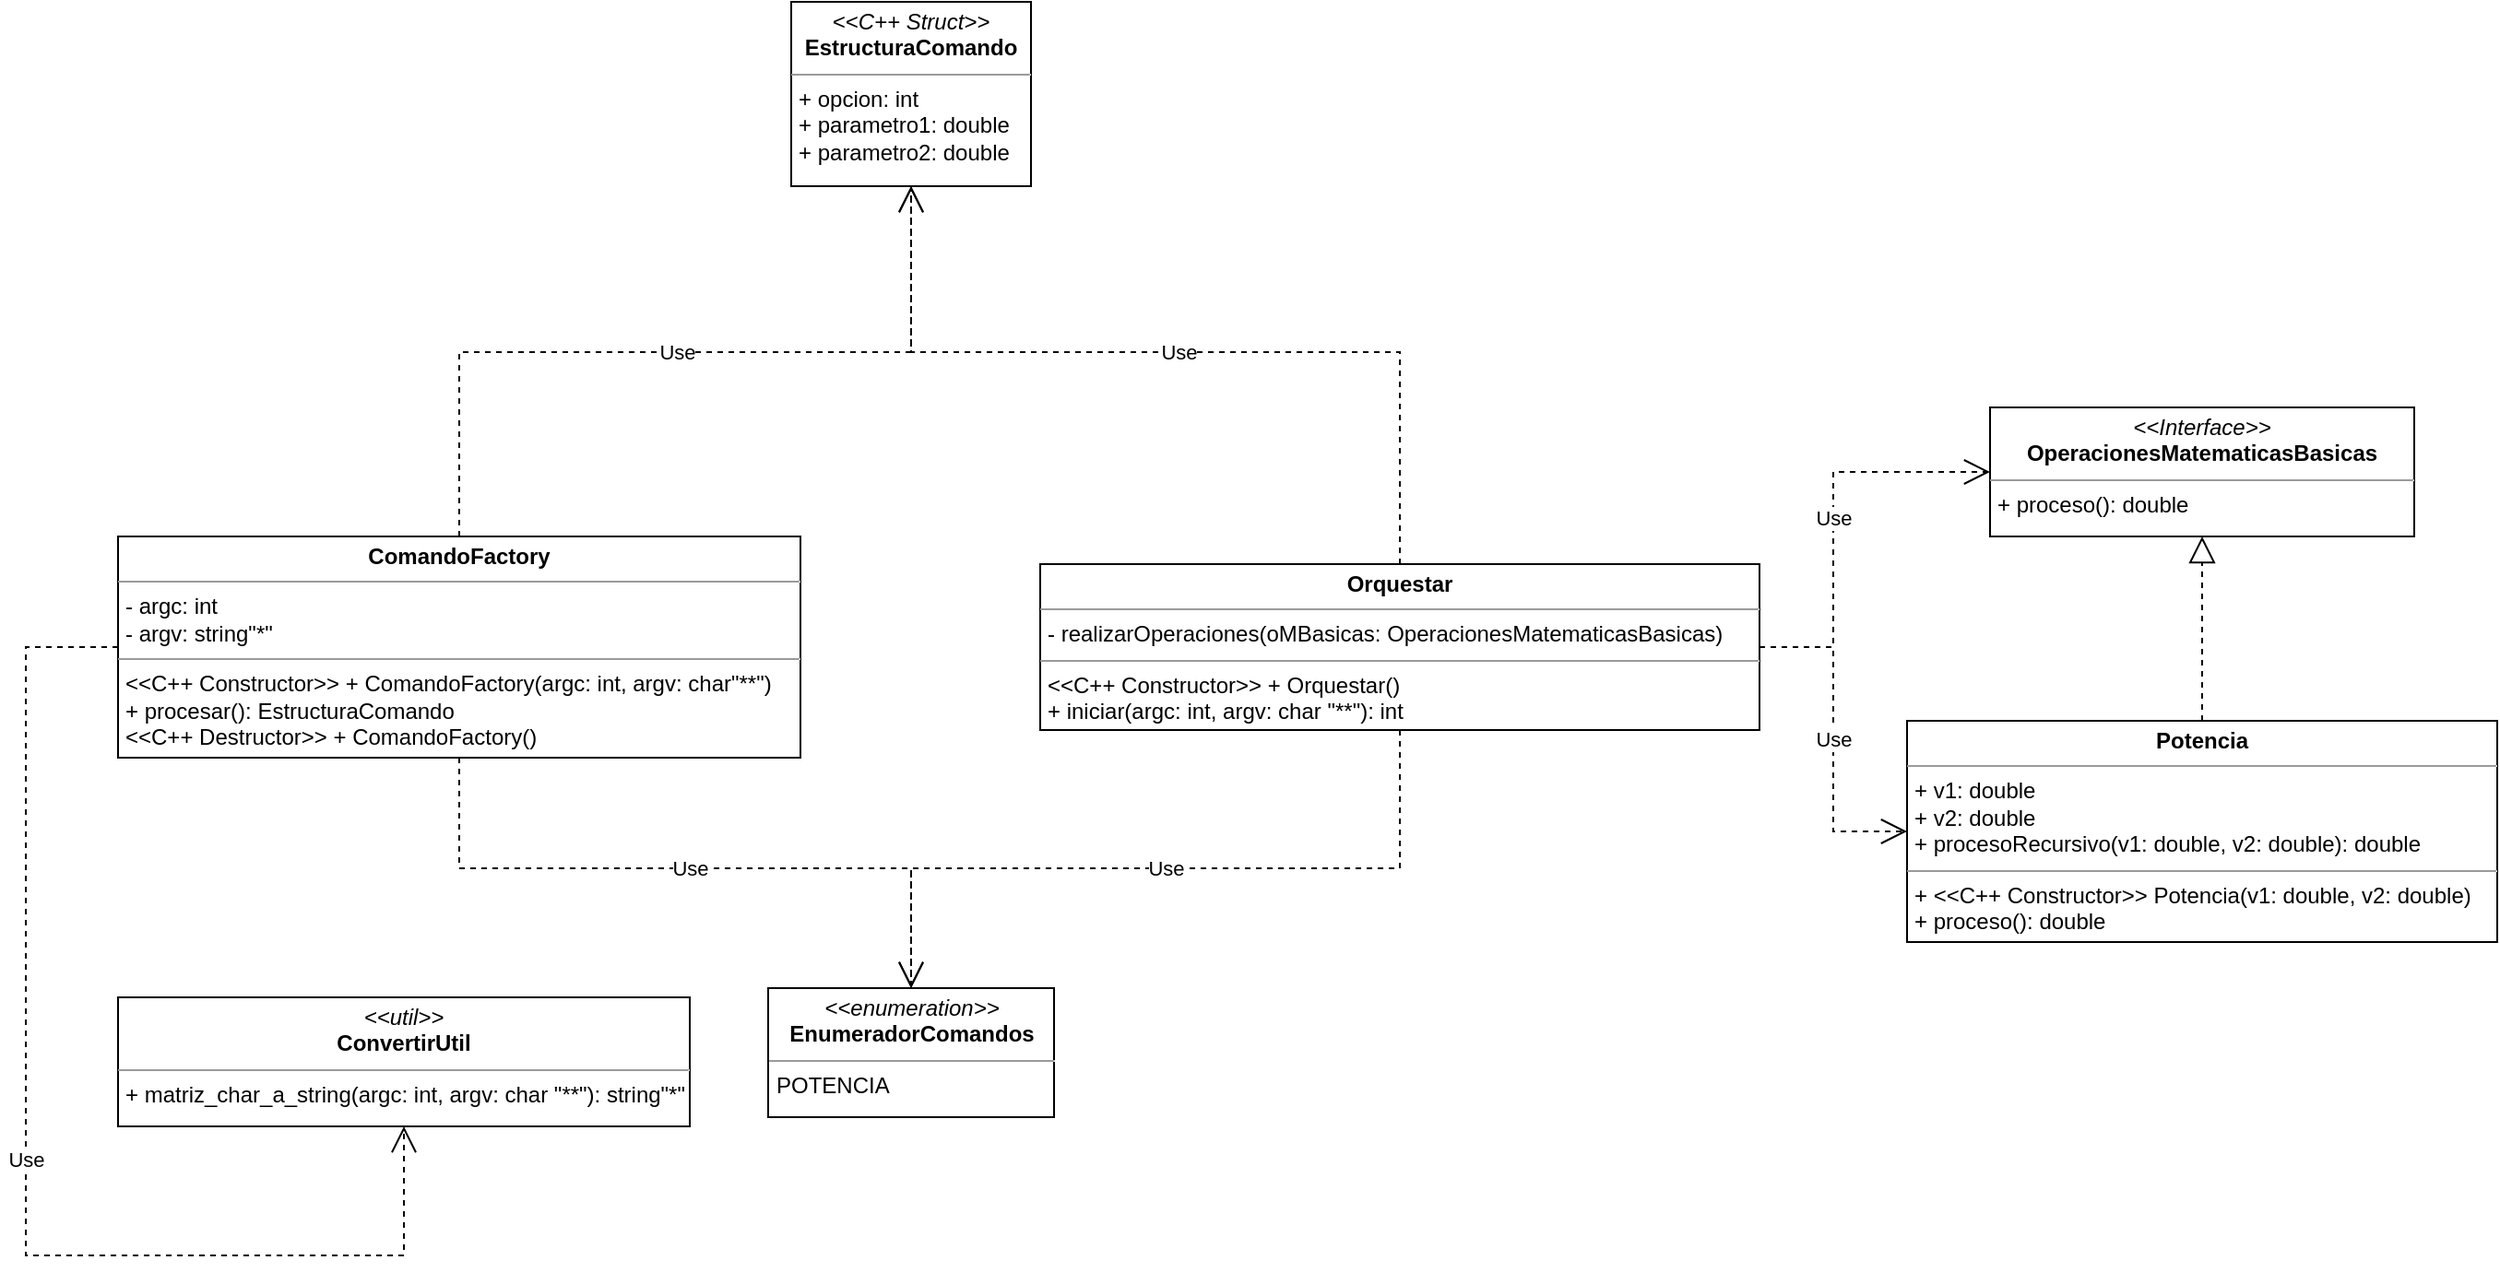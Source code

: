 <mxfile version="21.3.7" type="device">
  <diagram name="Página-1" id="gqQyCJVWnNeCRzCC_M8X">
    <mxGraphModel dx="829" dy="1687" grid="1" gridSize="10" guides="1" tooltips="1" connect="1" arrows="1" fold="1" page="1" pageScale="1" pageWidth="827" pageHeight="1169" math="0" shadow="0">
      <root>
        <mxCell id="0" />
        <mxCell id="1" parent="0" />
        <mxCell id="8yZeUy8brWaf3IrbkHzQ-1" value="&lt;p style=&quot;margin:0px;margin-top:4px;text-align:center;&quot;&gt;&lt;b&gt;ComandoFactory&lt;/b&gt;&lt;/p&gt;&lt;hr size=&quot;1&quot;&gt;&lt;p style=&quot;margin:0px;margin-left:4px;&quot;&gt;- argc: int&lt;/p&gt;&lt;p style=&quot;margin:0px;margin-left:4px;&quot;&gt;- argv: string&quot;*&quot;&lt;/p&gt;&lt;hr size=&quot;1&quot;&gt;&lt;p style=&quot;margin:0px;margin-left:4px;&quot;&gt;&amp;lt;&amp;lt;C++ Constructor&amp;gt;&amp;gt; + ComandoFactory(argc: int, argv: char&quot;**&quot;)&lt;/p&gt;&lt;p style=&quot;margin:0px;margin-left:4px;&quot;&gt;+ procesar(): EstructuraComando&lt;/p&gt;&lt;p style=&quot;margin:0px;margin-left:4px;&quot;&gt;&amp;lt;&amp;lt;C++ Destructor&amp;gt;&amp;gt; + ComandoFactory()&lt;/p&gt;" style="verticalAlign=top;align=left;overflow=fill;fontSize=12;fontFamily=Helvetica;html=1;whiteSpace=wrap;" parent="1" vertex="1">
          <mxGeometry x="90" y="170" width="370" height="120" as="geometry" />
        </mxCell>
        <mxCell id="8yZeUy8brWaf3IrbkHzQ-3" value="&lt;p style=&quot;margin:0px;margin-top:4px;text-align:center;&quot;&gt;&lt;b&gt;Orquestar&lt;/b&gt;&lt;/p&gt;&lt;hr size=&quot;1&quot;&gt;&lt;p style=&quot;margin:0px;margin-left:4px;&quot;&gt;- realizarOperaciones(oMBasicas: OperacionesMatematicasBasicas)&lt;/p&gt;&lt;hr size=&quot;1&quot;&gt;&lt;p style=&quot;margin:0px;margin-left:4px;&quot;&gt;&amp;lt;&amp;lt;C++ Constructor&amp;gt;&amp;gt; + Orquestar()&lt;/p&gt;&lt;p style=&quot;margin:0px;margin-left:4px;&quot;&gt;+ iniciar(argc: int, argv: char &quot;**&quot;): int&lt;/p&gt;" style="verticalAlign=top;align=left;overflow=fill;fontSize=12;fontFamily=Helvetica;html=1;whiteSpace=wrap;" parent="1" vertex="1">
          <mxGeometry x="590" y="185" width="390" height="90" as="geometry" />
        </mxCell>
        <mxCell id="8yZeUy8brWaf3IrbkHzQ-4" value="&lt;p style=&quot;margin:0px;margin-top:4px;text-align:center;&quot;&gt;&lt;i&gt;&amp;lt;&amp;lt;C++ Struct&amp;gt;&amp;gt;&lt;/i&gt;&lt;br&gt;&lt;b&gt;EstructuraComando&lt;/b&gt;&lt;/p&gt;&lt;hr size=&quot;1&quot;&gt;&lt;p style=&quot;margin:0px;margin-left:4px;&quot;&gt;+ opcion: int&lt;br&gt;+ parametro1: double&lt;/p&gt;&lt;p style=&quot;margin:0px;margin-left:4px;&quot;&gt;+ parametro2: double&lt;/p&gt;" style="verticalAlign=top;align=left;overflow=fill;fontSize=12;fontFamily=Helvetica;html=1;whiteSpace=wrap;" parent="1" vertex="1">
          <mxGeometry x="455" y="-120" width="130" height="100" as="geometry" />
        </mxCell>
        <mxCell id="8yZeUy8brWaf3IrbkHzQ-6" value="&lt;p style=&quot;margin:0px;margin-top:4px;text-align:center;&quot;&gt;&lt;i&gt;&amp;lt;&amp;lt;enumeration&amp;gt;&amp;gt;&lt;/i&gt;&lt;br&gt;&lt;b&gt;EnumeradorComandos&lt;/b&gt;&lt;/p&gt;&lt;hr size=&quot;1&quot;&gt;&lt;p style=&quot;margin:0px;margin-left:4px;&quot;&gt;POTENCIA&lt;/p&gt;" style="verticalAlign=top;align=left;overflow=fill;fontSize=12;fontFamily=Helvetica;html=1;whiteSpace=wrap;" parent="1" vertex="1">
          <mxGeometry x="442.5" y="415" width="155" height="70" as="geometry" />
        </mxCell>
        <mxCell id="8yZeUy8brWaf3IrbkHzQ-7" value="&lt;p style=&quot;margin:0px;margin-top:4px;text-align:center;&quot;&gt;&lt;i&gt;&amp;lt;&amp;lt;util&amp;gt;&amp;gt;&lt;/i&gt;&lt;br&gt;&lt;b&gt;ConvertirUtil&lt;/b&gt;&lt;/p&gt;&lt;hr size=&quot;1&quot;&gt;&lt;p style=&quot;margin:0px;margin-left:4px;&quot;&gt;+ matriz_char_a_string(argc: int, argv: char &quot;**&quot;): string&quot;*&quot;&lt;/p&gt;" style="verticalAlign=top;align=left;overflow=fill;fontSize=12;fontFamily=Helvetica;html=1;whiteSpace=wrap;" parent="1" vertex="1">
          <mxGeometry x="90" y="420" width="310" height="70" as="geometry" />
        </mxCell>
        <mxCell id="QXhcJmF1lpTo21Bnlfb9-1" value="Use" style="endArrow=open;endSize=12;dashed=1;html=1;rounded=0;entryX=0.5;entryY=1;entryDx=0;entryDy=0;exitX=0.5;exitY=0;exitDx=0;exitDy=0;edgeStyle=orthogonalEdgeStyle;" parent="1" source="8yZeUy8brWaf3IrbkHzQ-3" target="8yZeUy8brWaf3IrbkHzQ-4" edge="1">
          <mxGeometry width="160" relative="1" as="geometry">
            <mxPoint x="450" y="100" as="sourcePoint" />
            <mxPoint x="610" y="100" as="targetPoint" />
            <Array as="points">
              <mxPoint x="785" y="70" />
              <mxPoint x="520" y="70" />
            </Array>
          </mxGeometry>
        </mxCell>
        <mxCell id="QXhcJmF1lpTo21Bnlfb9-2" value="Use" style="endArrow=open;endSize=12;dashed=1;html=1;rounded=0;entryX=0.5;entryY=1;entryDx=0;entryDy=0;exitX=0.5;exitY=0;exitDx=0;exitDy=0;edgeStyle=orthogonalEdgeStyle;" parent="1" source="8yZeUy8brWaf3IrbkHzQ-1" target="8yZeUy8brWaf3IrbkHzQ-4" edge="1">
          <mxGeometry width="160" relative="1" as="geometry">
            <mxPoint x="270" y="100" as="sourcePoint" />
            <mxPoint x="430" y="100" as="targetPoint" />
            <Array as="points">
              <mxPoint x="275" y="70" />
              <mxPoint x="520" y="70" />
            </Array>
          </mxGeometry>
        </mxCell>
        <mxCell id="QXhcJmF1lpTo21Bnlfb9-3" value="Use" style="endArrow=open;endSize=12;dashed=1;html=1;rounded=0;exitX=0;exitY=0.5;exitDx=0;exitDy=0;entryX=0.5;entryY=1;entryDx=0;entryDy=0;edgeStyle=orthogonalEdgeStyle;" parent="1" source="8yZeUy8brWaf3IrbkHzQ-1" target="8yZeUy8brWaf3IrbkHzQ-7" edge="1">
          <mxGeometry width="160" relative="1" as="geometry">
            <mxPoint x="270" y="420" as="sourcePoint" />
            <mxPoint x="430" y="420" as="targetPoint" />
            <Array as="points">
              <mxPoint x="40" y="230" />
              <mxPoint x="40" y="560" />
              <mxPoint x="245" y="560" />
            </Array>
          </mxGeometry>
        </mxCell>
        <mxCell id="QXhcJmF1lpTo21Bnlfb9-5" value="Use" style="endArrow=open;endSize=12;dashed=1;html=1;rounded=0;exitX=0.5;exitY=1;exitDx=0;exitDy=0;entryX=0.5;entryY=0;entryDx=0;entryDy=0;edgeStyle=orthogonalEdgeStyle;" parent="1" source="8yZeUy8brWaf3IrbkHzQ-1" target="8yZeUy8brWaf3IrbkHzQ-6" edge="1">
          <mxGeometry width="160" relative="1" as="geometry">
            <mxPoint x="330" y="350" as="sourcePoint" />
            <mxPoint x="490" y="350" as="targetPoint" />
            <Array as="points">
              <mxPoint x="275" y="350" />
              <mxPoint x="520" y="350" />
            </Array>
          </mxGeometry>
        </mxCell>
        <mxCell id="QXhcJmF1lpTo21Bnlfb9-6" value="Use" style="endArrow=open;endSize=12;dashed=1;html=1;rounded=0;exitX=0.5;exitY=1;exitDx=0;exitDy=0;entryX=0.5;entryY=0;entryDx=0;entryDy=0;edgeStyle=orthogonalEdgeStyle;" parent="1" source="8yZeUy8brWaf3IrbkHzQ-3" target="8yZeUy8brWaf3IrbkHzQ-6" edge="1">
          <mxGeometry width="160" relative="1" as="geometry">
            <mxPoint x="500" y="350" as="sourcePoint" />
            <mxPoint x="660" y="350" as="targetPoint" />
            <Array as="points">
              <mxPoint x="785" y="350" />
              <mxPoint x="520" y="350" />
            </Array>
          </mxGeometry>
        </mxCell>
        <mxCell id="LQgP6df3_dbL-23taBiJ-2" value="&lt;p style=&quot;margin:0px;margin-top:4px;text-align:center;&quot;&gt;&lt;i&gt;&amp;lt;&amp;lt;Interface&amp;gt;&amp;gt;&lt;/i&gt;&lt;br&gt;&lt;b&gt;OperacionesMatematicasBasicas&lt;/b&gt;&lt;/p&gt;&lt;hr size=&quot;1&quot;&gt;&lt;p style=&quot;margin:0px;margin-left:4px;&quot;&gt;+ proceso(): double&lt;br&gt;&lt;/p&gt;" style="verticalAlign=top;align=left;overflow=fill;fontSize=12;fontFamily=Helvetica;html=1;whiteSpace=wrap;" vertex="1" parent="1">
          <mxGeometry x="1105" y="100" width="230" height="70" as="geometry" />
        </mxCell>
        <mxCell id="LQgP6df3_dbL-23taBiJ-3" value="" style="endArrow=block;dashed=1;endFill=0;endSize=12;html=1;rounded=0;entryX=0.5;entryY=1;entryDx=0;entryDy=0;exitX=0.5;exitY=0;exitDx=0;exitDy=0;edgeStyle=orthogonalEdgeStyle;" edge="1" parent="1" source="LQgP6df3_dbL-23taBiJ-4" target="LQgP6df3_dbL-23taBiJ-2">
          <mxGeometry width="160" relative="1" as="geometry">
            <mxPoint x="1205" y="440" as="sourcePoint" />
            <mxPoint x="975" y="320" as="targetPoint" />
          </mxGeometry>
        </mxCell>
        <mxCell id="LQgP6df3_dbL-23taBiJ-4" value="&lt;p style=&quot;margin:0px;margin-top:4px;text-align:center;&quot;&gt;&lt;b&gt;Potencia&lt;/b&gt;&lt;/p&gt;&lt;hr size=&quot;1&quot;&gt;&lt;p style=&quot;margin:0px;margin-left:4px;&quot;&gt;+ v1: double&lt;/p&gt;&lt;p style=&quot;margin:0px;margin-left:4px;&quot;&gt;+ v2: double&lt;/p&gt;&lt;p style=&quot;margin:0px;margin-left:4px;&quot;&gt;+ procesoRecursivo(v1: double, v2: double): double&lt;/p&gt;&lt;hr size=&quot;1&quot;&gt;&lt;p style=&quot;margin:0px;margin-left:4px;&quot;&gt;+ &amp;lt;&amp;lt;C++ Constructor&amp;gt;&amp;gt; Potencia(v1: double, v2: double)&lt;/p&gt;&lt;p style=&quot;margin:0px;margin-left:4px;&quot;&gt;+ proceso(): double&lt;/p&gt;" style="verticalAlign=top;align=left;overflow=fill;fontSize=12;fontFamily=Helvetica;html=1;whiteSpace=wrap;" vertex="1" parent="1">
          <mxGeometry x="1060" y="270" width="320" height="120" as="geometry" />
        </mxCell>
        <mxCell id="LQgP6df3_dbL-23taBiJ-5" value="Use" style="endArrow=open;endSize=12;dashed=1;html=1;rounded=0;exitX=1;exitY=0.5;exitDx=0;exitDy=0;entryX=0;entryY=0.5;entryDx=0;entryDy=0;edgeStyle=orthogonalEdgeStyle;" edge="1" parent="1" source="8yZeUy8brWaf3IrbkHzQ-3" target="LQgP6df3_dbL-23taBiJ-2">
          <mxGeometry width="160" relative="1" as="geometry">
            <mxPoint x="1040" y="240" as="sourcePoint" />
            <mxPoint x="1200" y="240" as="targetPoint" />
            <Array as="points">
              <mxPoint x="1020" y="230" />
              <mxPoint x="1020" y="135" />
            </Array>
          </mxGeometry>
        </mxCell>
        <mxCell id="LQgP6df3_dbL-23taBiJ-6" value="Use" style="endArrow=open;endSize=12;dashed=1;html=1;rounded=0;entryX=0;entryY=0.5;entryDx=0;entryDy=0;exitX=1;exitY=0.5;exitDx=0;exitDy=0;edgeStyle=orthogonalEdgeStyle;" edge="1" parent="1" source="8yZeUy8brWaf3IrbkHzQ-3" target="LQgP6df3_dbL-23taBiJ-4">
          <mxGeometry width="160" relative="1" as="geometry">
            <mxPoint x="920" y="430" as="sourcePoint" />
            <mxPoint x="980" y="240" as="targetPoint" />
          </mxGeometry>
        </mxCell>
      </root>
    </mxGraphModel>
  </diagram>
</mxfile>
